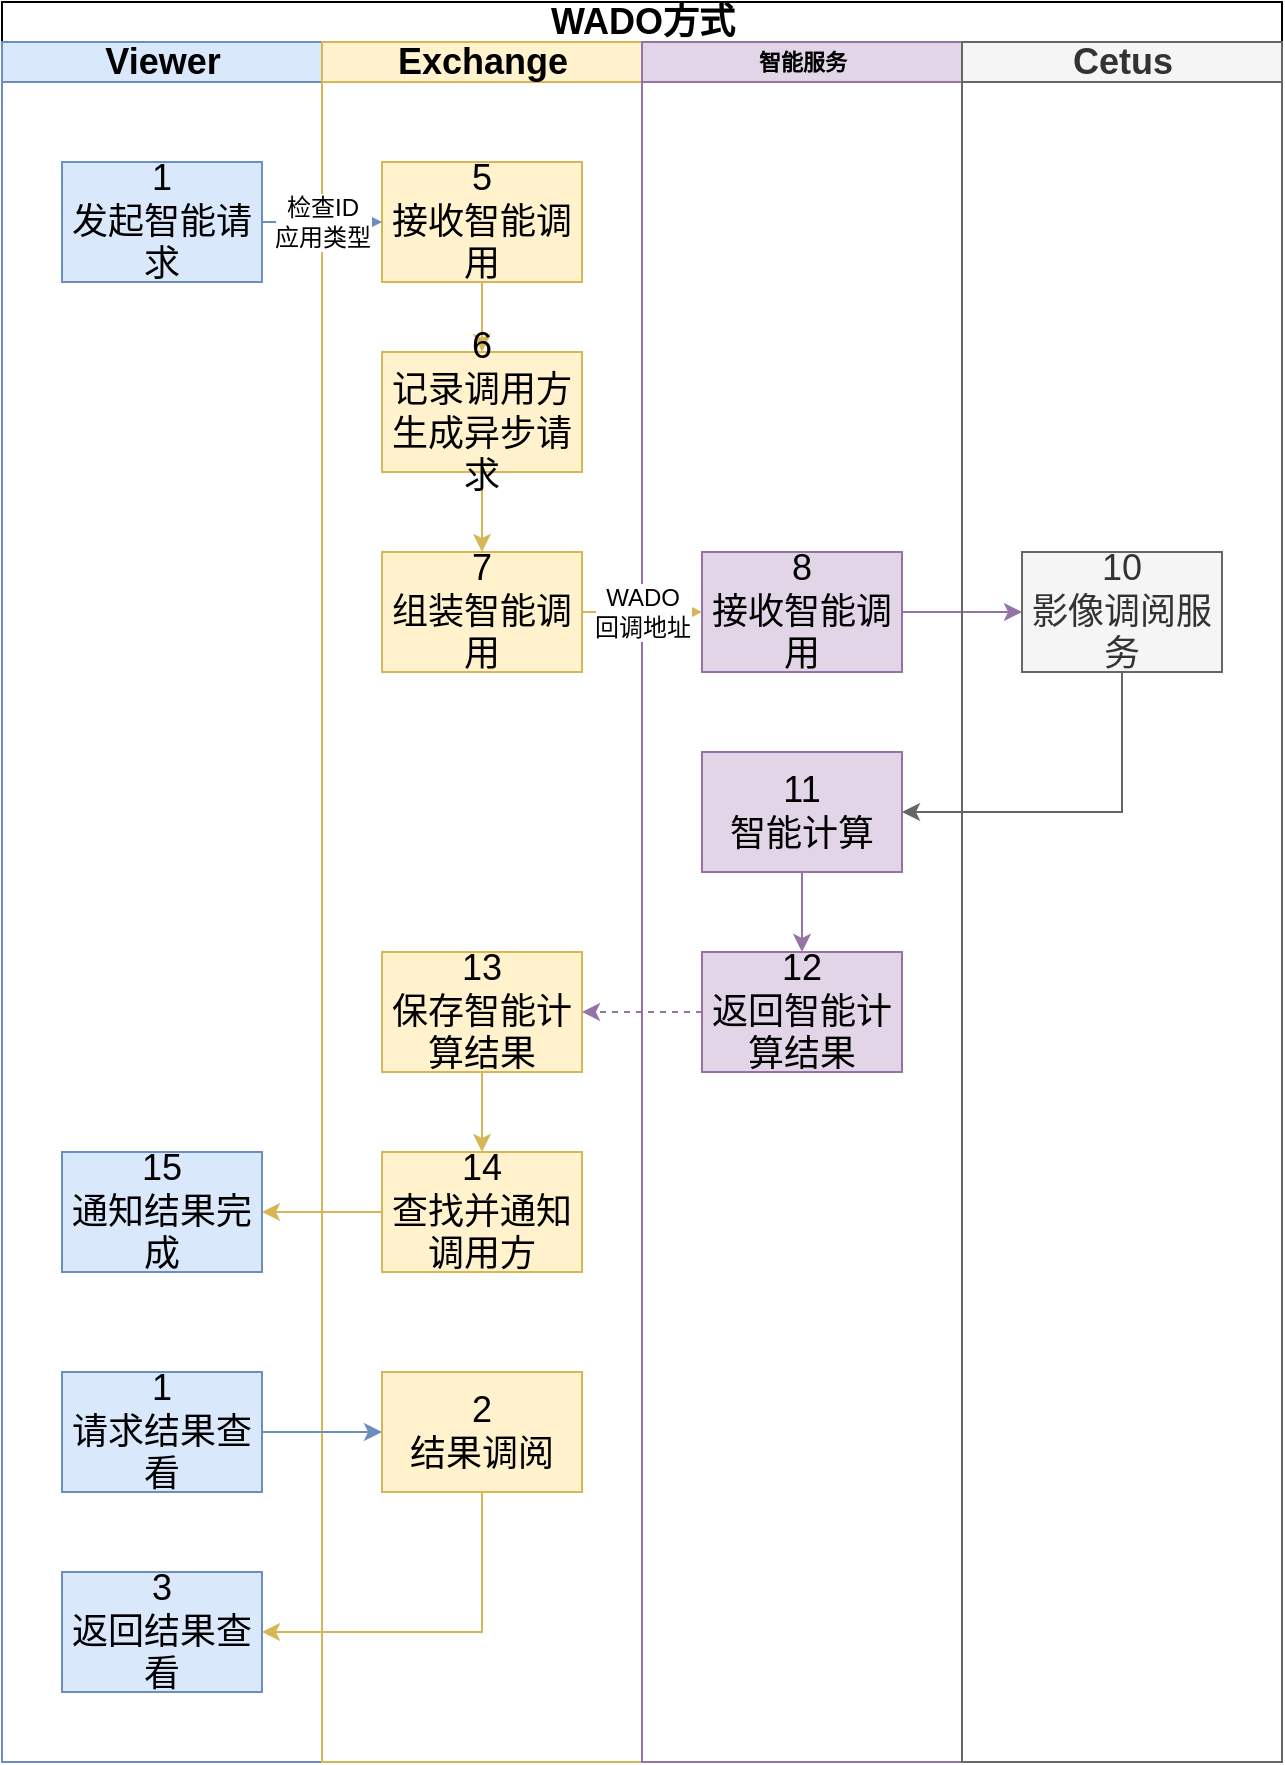 <mxfile version="19.0.3" type="device"><diagram id="v7pd4MBbmXOfcOhEFOwI" name="Page-1"><mxGraphModel dx="1422" dy="881" grid="1" gridSize="10" guides="1" tooltips="1" connect="1" arrows="1" fold="1" page="1" pageScale="1" pageWidth="1169" pageHeight="827" math="0" shadow="0"><root><mxCell id="0"/><mxCell id="1" parent="0"/><mxCell id="zZUMUShy5-977udB1nrO-23" value="WADO方式" style="swimlane;html=1;childLayout=stackLayout;resizeParent=1;resizeParentMax=0;startSize=20;fontSize=18;" parent="1" vertex="1"><mxGeometry x="80" y="80" width="640" height="880" as="geometry"/></mxCell><mxCell id="zZUMUShy5-977udB1nrO-24" value="Viewer" style="swimlane;html=1;startSize=20;aspect=fixed;fillColor=#dae8fc;strokeColor=#6c8ebf;fontSize=18;" parent="zZUMUShy5-977udB1nrO-23" vertex="1"><mxGeometry y="20" width="160" height="860" as="geometry"/></mxCell><mxCell id="FLMvvLpFLiUixG0ef0D5-2" value="1&lt;br style=&quot;font-size: 18px;&quot;&gt;发起智能请求" style="whiteSpace=wrap;html=1;fillColor=#dae8fc;strokeColor=#6c8ebf;fontSize=18;" parent="zZUMUShy5-977udB1nrO-24" vertex="1"><mxGeometry x="30" y="60" width="100" height="60" as="geometry"/></mxCell><mxCell id="FLMvvLpFLiUixG0ef0D5-30" value="15&lt;br style=&quot;font-size: 18px;&quot;&gt;通知结果完成" style="whiteSpace=wrap;html=1;fillColor=#dae8fc;strokeColor=#6c8ebf;fontSize=18;" parent="zZUMUShy5-977udB1nrO-24" vertex="1"><mxGeometry x="30" y="555" width="100" height="60" as="geometry"/></mxCell><mxCell id="FLMvvLpFLiUixG0ef0D5-32" value="1&lt;br style=&quot;font-size: 18px;&quot;&gt;请求结果查看" style="whiteSpace=wrap;html=1;fillColor=#dae8fc;strokeColor=#6c8ebf;fontSize=18;" parent="zZUMUShy5-977udB1nrO-24" vertex="1"><mxGeometry x="30" y="665" width="100" height="60" as="geometry"/></mxCell><mxCell id="FLMvvLpFLiUixG0ef0D5-36" value="3&lt;br style=&quot;font-size: 18px;&quot;&gt;返回结果查看" style="whiteSpace=wrap;html=1;fillColor=#dae8fc;strokeColor=#6c8ebf;fontSize=18;" parent="zZUMUShy5-977udB1nrO-24" vertex="1"><mxGeometry x="30" y="765" width="100" height="60" as="geometry"/></mxCell><mxCell id="zZUMUShy5-977udB1nrO-28" value="Exchange" style="swimlane;html=1;startSize=20;fillColor=#fff2cc;strokeColor=#d6b656;fontSize=18;" parent="zZUMUShy5-977udB1nrO-23" vertex="1"><mxGeometry x="160" y="20" width="160" height="860" as="geometry"/></mxCell><mxCell id="FLMvvLpFLiUixG0ef0D5-21" style="edgeStyle=orthogonalEdgeStyle;orthogonalLoop=1;jettySize=auto;html=1;fillColor=#fff2cc;strokeColor=#d6b656;fontSize=18;" parent="zZUMUShy5-977udB1nrO-28" source="FLMvvLpFLiUixG0ef0D5-10" target="FLMvvLpFLiUixG0ef0D5-11" edge="1"><mxGeometry relative="1" as="geometry"/></mxCell><mxCell id="FLMvvLpFLiUixG0ef0D5-10" value="5&lt;br style=&quot;font-size: 18px;&quot;&gt;接收智能调用" style="whiteSpace=wrap;html=1;fillColor=#fff2cc;strokeColor=#d6b656;fontSize=18;" parent="zZUMUShy5-977udB1nrO-28" vertex="1"><mxGeometry x="30" y="60" width="100" height="60" as="geometry"/></mxCell><mxCell id="FLMvvLpFLiUixG0ef0D5-46" style="edgeStyle=orthogonalEdgeStyle;orthogonalLoop=1;jettySize=auto;html=1;entryX=0.5;entryY=0;entryDx=0;entryDy=0;fillColor=#fff2cc;strokeColor=#d6b656;fontSize=18;" parent="zZUMUShy5-977udB1nrO-28" source="FLMvvLpFLiUixG0ef0D5-11" target="FLMvvLpFLiUixG0ef0D5-13" edge="1"><mxGeometry relative="1" as="geometry"/></mxCell><mxCell id="FLMvvLpFLiUixG0ef0D5-11" value="6&lt;br style=&quot;font-size: 18px;&quot;&gt;记录调用方&lt;br style=&quot;font-size: 18px;&quot;&gt;生成异步请求" style="whiteSpace=wrap;html=1;fillColor=#fff2cc;strokeColor=#d6b656;fontSize=18;" parent="zZUMUShy5-977udB1nrO-28" vertex="1"><mxGeometry x="30" y="155" width="100" height="60" as="geometry"/></mxCell><mxCell id="FLMvvLpFLiUixG0ef0D5-13" value="7&lt;br style=&quot;font-size: 18px;&quot;&gt;组装智能调用" style="whiteSpace=wrap;html=1;fillColor=#fff2cc;strokeColor=#d6b656;fontSize=18;" parent="zZUMUShy5-977udB1nrO-28" vertex="1"><mxGeometry x="30" y="255" width="100" height="60" as="geometry"/></mxCell><mxCell id="FLMvvLpFLiUixG0ef0D5-25" value="13&lt;br style=&quot;font-size: 18px;&quot;&gt;保存智能计算结果" style="whiteSpace=wrap;html=1;fillColor=#fff2cc;strokeColor=#d6b656;fontSize=18;" parent="zZUMUShy5-977udB1nrO-28" vertex="1"><mxGeometry x="30" y="455" width="100" height="60" as="geometry"/></mxCell><mxCell id="FLMvvLpFLiUixG0ef0D5-34" value="2&lt;br style=&quot;font-size: 18px;&quot;&gt;结果调阅" style="whiteSpace=wrap;html=1;fillColor=#fff2cc;strokeColor=#d6b656;fontSize=18;" parent="zZUMUShy5-977udB1nrO-28" vertex="1"><mxGeometry x="30" y="665" width="100" height="60" as="geometry"/></mxCell><mxCell id="FLMvvLpFLiUixG0ef0D5-28" value="14&lt;br style=&quot;font-size: 18px;&quot;&gt;查找并通知调用方" style="whiteSpace=wrap;html=1;fillColor=#fff2cc;strokeColor=#d6b656;fontSize=18;" parent="zZUMUShy5-977udB1nrO-28" vertex="1"><mxGeometry x="30" y="555" width="100" height="60" as="geometry"/></mxCell><mxCell id="FLMvvLpFLiUixG0ef0D5-29" style="edgeStyle=orthogonalEdgeStyle;orthogonalLoop=1;jettySize=auto;html=1;fillColor=#fff2cc;strokeColor=#d6b656;fontSize=18;" parent="zZUMUShy5-977udB1nrO-28" source="FLMvvLpFLiUixG0ef0D5-25" target="FLMvvLpFLiUixG0ef0D5-28" edge="1"><mxGeometry relative="1" as="geometry"/></mxCell><mxCell id="FLMvvLpFLiUixG0ef0D5-31" style="edgeStyle=orthogonalEdgeStyle;orthogonalLoop=1;jettySize=auto;html=1;entryX=1;entryY=0.5;entryDx=0;entryDy=0;fillColor=#fff2cc;strokeColor=#d6b656;fontSize=18;" parent="zZUMUShy5-977udB1nrO-23" source="FLMvvLpFLiUixG0ef0D5-28" target="FLMvvLpFLiUixG0ef0D5-30" edge="1"><mxGeometry relative="1" as="geometry"/></mxCell><mxCell id="FLMvvLpFLiUixG0ef0D5-35" style="edgeStyle=orthogonalEdgeStyle;orthogonalLoop=1;jettySize=auto;html=1;entryX=0;entryY=0.5;entryDx=0;entryDy=0;fillColor=#dae8fc;strokeColor=#6c8ebf;fontSize=18;" parent="zZUMUShy5-977udB1nrO-23" source="FLMvvLpFLiUixG0ef0D5-32" target="FLMvvLpFLiUixG0ef0D5-34" edge="1"><mxGeometry relative="1" as="geometry"/></mxCell><mxCell id="FLMvvLpFLiUixG0ef0D5-16" value="检查ID&lt;br style=&quot;font-size: 12px;&quot;&gt;应用类型" style="edgeStyle=orthogonalEdgeStyle;orthogonalLoop=1;jettySize=auto;html=1;entryX=0;entryY=0.5;entryDx=0;entryDy=0;fillColor=#dae8fc;strokeColor=#6c8ebf;fontSize=12;" parent="zZUMUShy5-977udB1nrO-23" source="FLMvvLpFLiUixG0ef0D5-2" target="FLMvvLpFLiUixG0ef0D5-10" edge="1"><mxGeometry relative="1" as="geometry"><mxPoint x="190" y="-95" as="targetPoint"/></mxGeometry></mxCell><mxCell id="FLMvvLpFLiUixG0ef0D5-48" style="edgeStyle=orthogonalEdgeStyle;orthogonalLoop=1;jettySize=auto;html=1;exitX=1;exitY=0.5;exitDx=0;exitDy=0;entryX=0;entryY=0.5;entryDx=0;entryDy=0;fillColor=#e1d5e7;strokeColor=#9673a6;fontSize=18;" parent="zZUMUShy5-977udB1nrO-23" source="FLMvvLpFLiUixG0ef0D5-40" target="FLMvvLpFLiUixG0ef0D5-12" edge="1"><mxGeometry relative="1" as="geometry"/></mxCell><mxCell id="FLMvvLpFLiUixG0ef0D5-50" style="edgeStyle=orthogonalEdgeStyle;orthogonalLoop=1;jettySize=auto;html=1;entryX=1;entryY=0.5;entryDx=0;entryDy=0;dashed=1;fillColor=#e1d5e7;strokeColor=#9673a6;fontSize=18;" parent="zZUMUShy5-977udB1nrO-23" source="FLMvvLpFLiUixG0ef0D5-44" target="FLMvvLpFLiUixG0ef0D5-25" edge="1"><mxGeometry relative="1" as="geometry"/></mxCell><mxCell id="FLMvvLpFLiUixG0ef0D5-38" value="智能服务" style="swimlane;html=1;startSize=20;fillColor=#e1d5e7;strokeColor=#9673a6;fontSize=11;" parent="zZUMUShy5-977udB1nrO-23" vertex="1"><mxGeometry x="320" y="20" width="160" height="860" as="geometry"/></mxCell><mxCell id="FLMvvLpFLiUixG0ef0D5-40" value="8&lt;br style=&quot;font-size: 18px;&quot;&gt;接收智能调用" style="whiteSpace=wrap;html=1;fillColor=#e1d5e7;strokeColor=#9673a6;fontSize=18;" parent="FLMvvLpFLiUixG0ef0D5-38" vertex="1"><mxGeometry x="30" y="255" width="100" height="60" as="geometry"/></mxCell><mxCell id="FLMvvLpFLiUixG0ef0D5-42" style="edgeStyle=orthogonalEdgeStyle;orthogonalLoop=1;jettySize=auto;html=1;exitX=0.5;exitY=1;exitDx=0;exitDy=0;entryX=0.5;entryY=0;entryDx=0;entryDy=0;fillColor=#e1d5e7;strokeColor=#9673a6;fontSize=18;" parent="FLMvvLpFLiUixG0ef0D5-38" source="FLMvvLpFLiUixG0ef0D5-43" target="FLMvvLpFLiUixG0ef0D5-44" edge="1"><mxGeometry relative="1" as="geometry"/></mxCell><mxCell id="FLMvvLpFLiUixG0ef0D5-43" value="11&lt;br style=&quot;font-size: 18px;&quot;&gt;智能计算" style="whiteSpace=wrap;html=1;fillColor=#e1d5e7;strokeColor=#9673a6;fontSize=18;" parent="FLMvvLpFLiUixG0ef0D5-38" vertex="1"><mxGeometry x="30" y="355" width="100" height="60" as="geometry"/></mxCell><mxCell id="FLMvvLpFLiUixG0ef0D5-44" value="12&lt;br style=&quot;font-size: 18px;&quot;&gt;返回智能计算结果" style="whiteSpace=wrap;html=1;fillColor=#e1d5e7;strokeColor=#9673a6;fontSize=18;" parent="FLMvvLpFLiUixG0ef0D5-38" vertex="1"><mxGeometry x="30" y="455" width="100" height="60" as="geometry"/></mxCell><mxCell id="zZUMUShy5-977udB1nrO-26" value="Cetus" style="swimlane;html=1;startSize=20;fillColor=#f5f5f5;strokeColor=#666666;fontColor=#333333;fontSize=18;" parent="zZUMUShy5-977udB1nrO-23" vertex="1"><mxGeometry x="480" y="20" width="160" height="860" as="geometry"/></mxCell><mxCell id="FLMvvLpFLiUixG0ef0D5-12" value="10&lt;br style=&quot;font-size: 18px;&quot;&gt;影像调阅服务" style="whiteSpace=wrap;html=1;fillColor=#f5f5f5;strokeColor=#666666;fontColor=#333333;fontSize=18;" parent="zZUMUShy5-977udB1nrO-26" vertex="1"><mxGeometry x="30" y="255" width="100" height="60" as="geometry"/></mxCell><mxCell id="PfzYG3FzmQiylq5fOH4M-1" style="edgeStyle=orthogonalEdgeStyle;rounded=0;orthogonalLoop=1;jettySize=auto;html=1;exitX=0.5;exitY=1;exitDx=0;exitDy=0;entryX=1;entryY=0.5;entryDx=0;entryDy=0;fillColor=#f5f5f5;strokeColor=#666666;fontSize=18;" parent="zZUMUShy5-977udB1nrO-23" source="FLMvvLpFLiUixG0ef0D5-12" target="FLMvvLpFLiUixG0ef0D5-43" edge="1"><mxGeometry relative="1" as="geometry"/></mxCell><mxCell id="PfzYG3FzmQiylq5fOH4M-2" style="edgeStyle=orthogonalEdgeStyle;rounded=0;orthogonalLoop=1;jettySize=auto;html=1;exitX=0.5;exitY=1;exitDx=0;exitDy=0;entryX=1;entryY=0.5;entryDx=0;entryDy=0;fillColor=#fff2cc;strokeColor=#d6b656;fontSize=18;" parent="zZUMUShy5-977udB1nrO-23" source="FLMvvLpFLiUixG0ef0D5-34" target="FLMvvLpFLiUixG0ef0D5-36" edge="1"><mxGeometry relative="1" as="geometry"/></mxCell><mxCell id="PfzYG3FzmQiylq5fOH4M-6" value="WADO&lt;br style=&quot;font-size: 12px;&quot;&gt;回调地址" style="edgeStyle=orthogonalEdgeStyle;rounded=0;orthogonalLoop=1;jettySize=auto;html=1;exitX=1;exitY=0.5;exitDx=0;exitDy=0;entryX=0;entryY=0.5;entryDx=0;entryDy=0;fontSize=12;fillColor=#fff2cc;strokeColor=#d6b656;" parent="zZUMUShy5-977udB1nrO-23" source="FLMvvLpFLiUixG0ef0D5-13" target="FLMvvLpFLiUixG0ef0D5-40" edge="1"><mxGeometry relative="1" as="geometry"/></mxCell></root></mxGraphModel></diagram></mxfile>